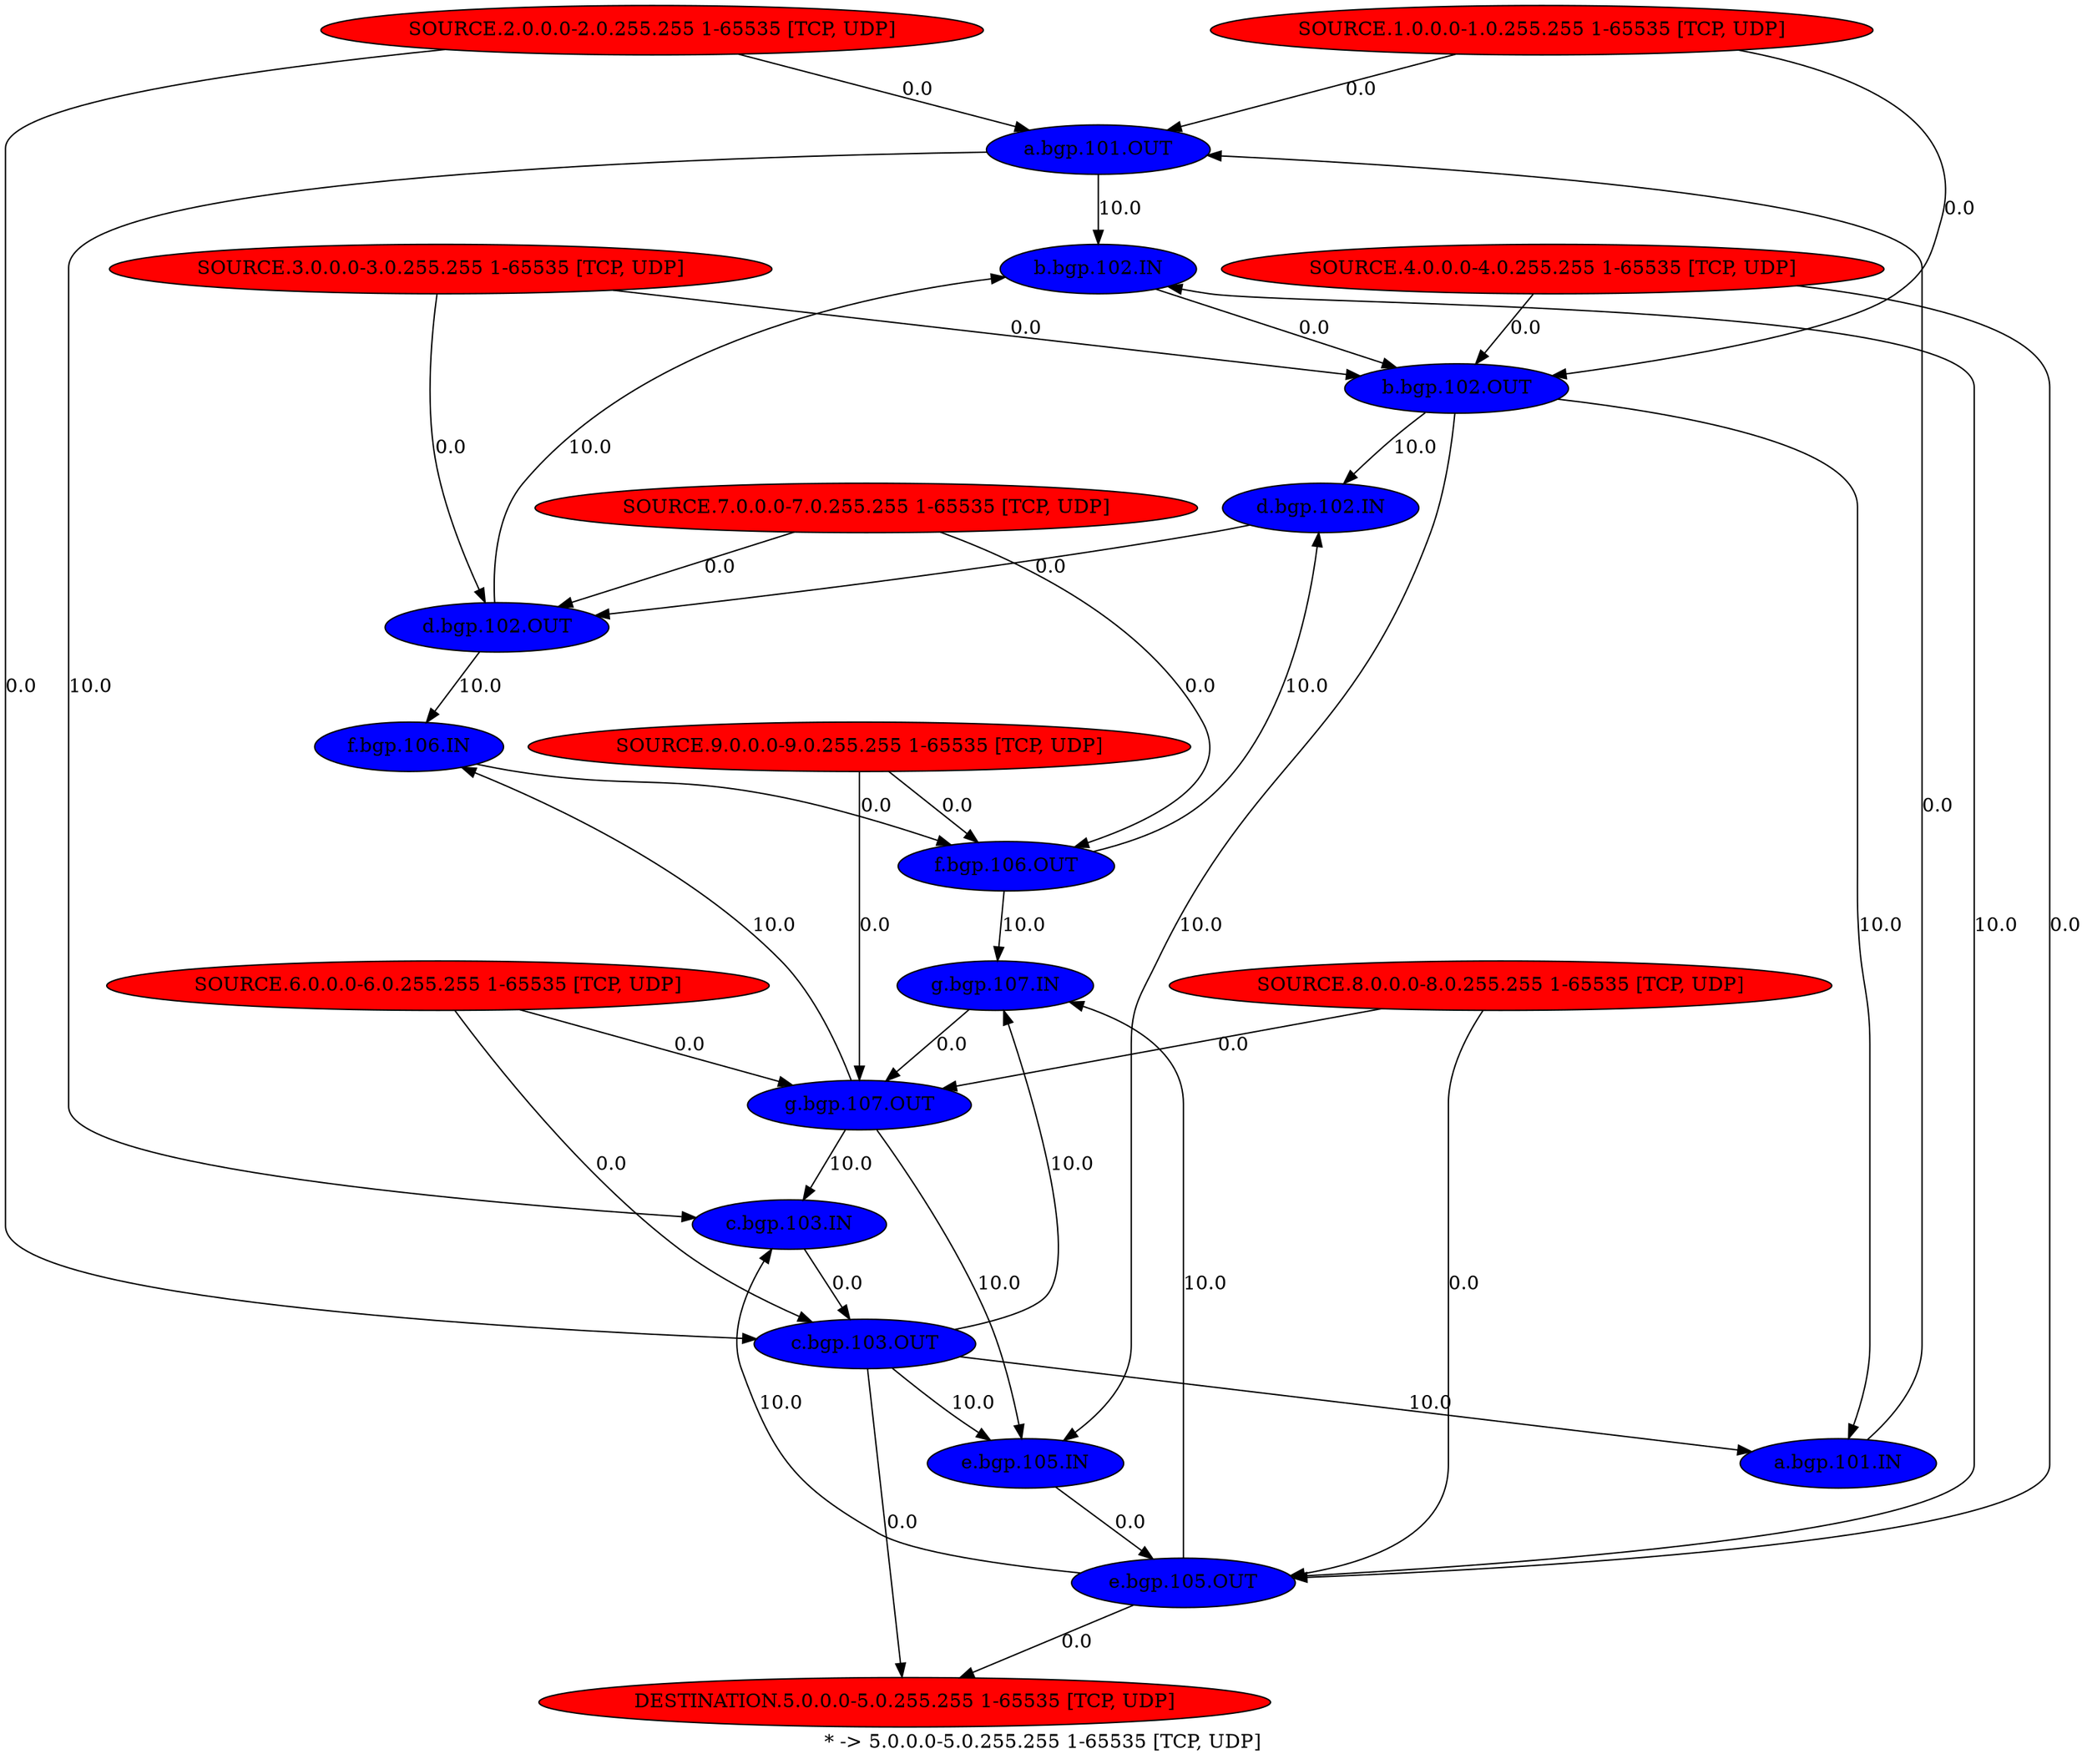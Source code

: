 digraph {
	"a.bgp.101.OUT" -> "b.bgp.102.IN" [label="10.0"]
	"a.bgp.101.OUT" -> "c.bgp.103.IN" [label="10.0"]
	"b.bgp.102.OUT" -> "a.bgp.101.IN" [label="10.0"]
	"b.bgp.102.OUT" -> "d.bgp.102.IN" [label="10.0"]
	"b.bgp.102.OUT" -> "e.bgp.105.IN" [label="10.0"]
	"c.bgp.103.OUT" -> "g.bgp.107.IN" [label="10.0"]
	"c.bgp.103.OUT" -> "a.bgp.101.IN" [label="10.0"]
	"c.bgp.103.OUT" -> "e.bgp.105.IN" [label="10.0"]
	"d.bgp.102.OUT" -> "f.bgp.106.IN" [label="10.0"]
	"d.bgp.102.OUT" -> "b.bgp.102.IN" [label="10.0"]
	"e.bgp.105.OUT" -> "c.bgp.103.IN" [label="10.0"]
	"e.bgp.105.OUT" -> "g.bgp.107.IN" [label="10.0"]
	"e.bgp.105.OUT" -> "b.bgp.102.IN" [label="10.0"]
	"f.bgp.106.OUT" -> "d.bgp.102.IN" [label="10.0"]
	"f.bgp.106.OUT" -> "g.bgp.107.IN" [label="10.0"]
	"g.bgp.107.OUT" -> "f.bgp.106.IN" [label="10.0"]
	"g.bgp.107.OUT" -> "c.bgp.103.IN" [label="10.0"]
	"g.bgp.107.OUT" -> "e.bgp.105.IN" [label="10.0"]
	"a.bgp.101.IN" -> "a.bgp.101.OUT" [label="0.0"]
	"b.bgp.102.IN" -> "b.bgp.102.OUT" [label="0.0"]
	"c.bgp.103.IN" -> "c.bgp.103.OUT" [label="0.0"]
	"d.bgp.102.IN" -> "d.bgp.102.OUT" [label="0.0"]
	"e.bgp.105.IN" -> "e.bgp.105.OUT" [label="0.0"]
	"f.bgp.106.IN" -> "f.bgp.106.OUT" [label="0.0"]
	"g.bgp.107.IN" -> "g.bgp.107.OUT" [label="0.0"]
	"SOURCE.1.0.0.0-1.0.255.255 1-65535 [TCP, UDP]" -> "a.bgp.101.OUT" [label="0.0"]
	"SOURCE.1.0.0.0-1.0.255.255 1-65535 [TCP, UDP]" -> "b.bgp.102.OUT" [label="0.0"]
	"SOURCE.2.0.0.0-2.0.255.255 1-65535 [TCP, UDP]" -> "c.bgp.103.OUT" [label="0.0"]
	"c.bgp.103.OUT" -> "DESTINATION.5.0.0.0-5.0.255.255 1-65535 [TCP, UDP]" [label="0.0"]
	"SOURCE.2.0.0.0-2.0.255.255 1-65535 [TCP, UDP]" -> "a.bgp.101.OUT" [label="0.0"]
	"SOURCE.3.0.0.0-3.0.255.255 1-65535 [TCP, UDP]" -> "d.bgp.102.OUT" [label="0.0"]
	"SOURCE.3.0.0.0-3.0.255.255 1-65535 [TCP, UDP]" -> "b.bgp.102.OUT" [label="0.0"]
	"SOURCE.4.0.0.0-4.0.255.255 1-65535 [TCP, UDP]" -> "e.bgp.105.OUT" [label="0.0"]
	"e.bgp.105.OUT" -> "DESTINATION.5.0.0.0-5.0.255.255 1-65535 [TCP, UDP]" [label="0.0"]
	"SOURCE.4.0.0.0-4.0.255.255 1-65535 [TCP, UDP]" -> "b.bgp.102.OUT" [label="0.0"]
	"SOURCE.6.0.0.0-6.0.255.255 1-65535 [TCP, UDP]" -> "g.bgp.107.OUT" [label="0.0"]
	"SOURCE.6.0.0.0-6.0.255.255 1-65535 [TCP, UDP]" -> "c.bgp.103.OUT" [label="0.0"]
	"SOURCE.7.0.0.0-7.0.255.255 1-65535 [TCP, UDP]" -> "f.bgp.106.OUT" [label="0.0"]
	"SOURCE.7.0.0.0-7.0.255.255 1-65535 [TCP, UDP]" -> "d.bgp.102.OUT" [label="0.0"]
	"SOURCE.8.0.0.0-8.0.255.255 1-65535 [TCP, UDP]" -> "g.bgp.107.OUT" [label="0.0"]
	"SOURCE.8.0.0.0-8.0.255.255 1-65535 [TCP, UDP]" -> "e.bgp.105.OUT" [label="0.0"]
	"SOURCE.9.0.0.0-9.0.255.255 1-65535 [TCP, UDP]" -> "f.bgp.106.OUT" [label="0.0"]
	"SOURCE.9.0.0.0-9.0.255.255 1-65535 [TCP, UDP]" -> "g.bgp.107.OUT" [label="0.0"]
	"a.bgp.101.IN"[shape=oval, style=filled, fillcolor=blue]
	"a.bgp.101.OUT"[shape=oval, style=filled, fillcolor=blue]
	"b.bgp.102.IN"[shape=oval, style=filled, fillcolor=blue]
	"b.bgp.102.OUT"[shape=oval, style=filled, fillcolor=blue]
	"c.bgp.103.IN"[shape=oval, style=filled, fillcolor=blue]
	"c.bgp.103.OUT"[shape=oval, style=filled, fillcolor=blue]
	"d.bgp.102.IN"[shape=oval, style=filled, fillcolor=blue]
	"d.bgp.102.OUT"[shape=oval, style=filled, fillcolor=blue]
	"e.bgp.105.IN"[shape=oval, style=filled, fillcolor=blue]
	"e.bgp.105.OUT"[shape=oval, style=filled, fillcolor=blue]
	"f.bgp.106.IN"[shape=oval, style=filled, fillcolor=blue]
	"f.bgp.106.OUT"[shape=oval, style=filled, fillcolor=blue]
	"g.bgp.107.IN"[shape=oval, style=filled, fillcolor=blue]
	"g.bgp.107.OUT"[shape=oval, style=filled, fillcolor=blue]
	"SOURCE.1.0.0.0-1.0.255.255 1-65535 [TCP, UDP]"[shape=oval, style=filled, fillcolor=red]
	"SOURCE.2.0.0.0-2.0.255.255 1-65535 [TCP, UDP]"[shape=oval, style=filled, fillcolor=red]
	"SOURCE.3.0.0.0-3.0.255.255 1-65535 [TCP, UDP]"[shape=oval, style=filled, fillcolor=red]
	"SOURCE.4.0.0.0-4.0.255.255 1-65535 [TCP, UDP]"[shape=oval, style=filled, fillcolor=red]
	"SOURCE.6.0.0.0-6.0.255.255 1-65535 [TCP, UDP]"[shape=oval, style=filled, fillcolor=red]
	"SOURCE.7.0.0.0-7.0.255.255 1-65535 [TCP, UDP]"[shape=oval, style=filled, fillcolor=red]
	"SOURCE.8.0.0.0-8.0.255.255 1-65535 [TCP, UDP]"[shape=oval, style=filled, fillcolor=red]
	"SOURCE.9.0.0.0-9.0.255.255 1-65535 [TCP, UDP]"[shape=oval, style=filled, fillcolor=red]
	"DESTINATION.5.0.0.0-5.0.255.255 1-65535 [TCP, UDP]"[shape=oval, style=filled, fillcolor=red]
label="* -> 5.0.0.0-5.0.255.255 1-65535 [TCP, UDP]"
}